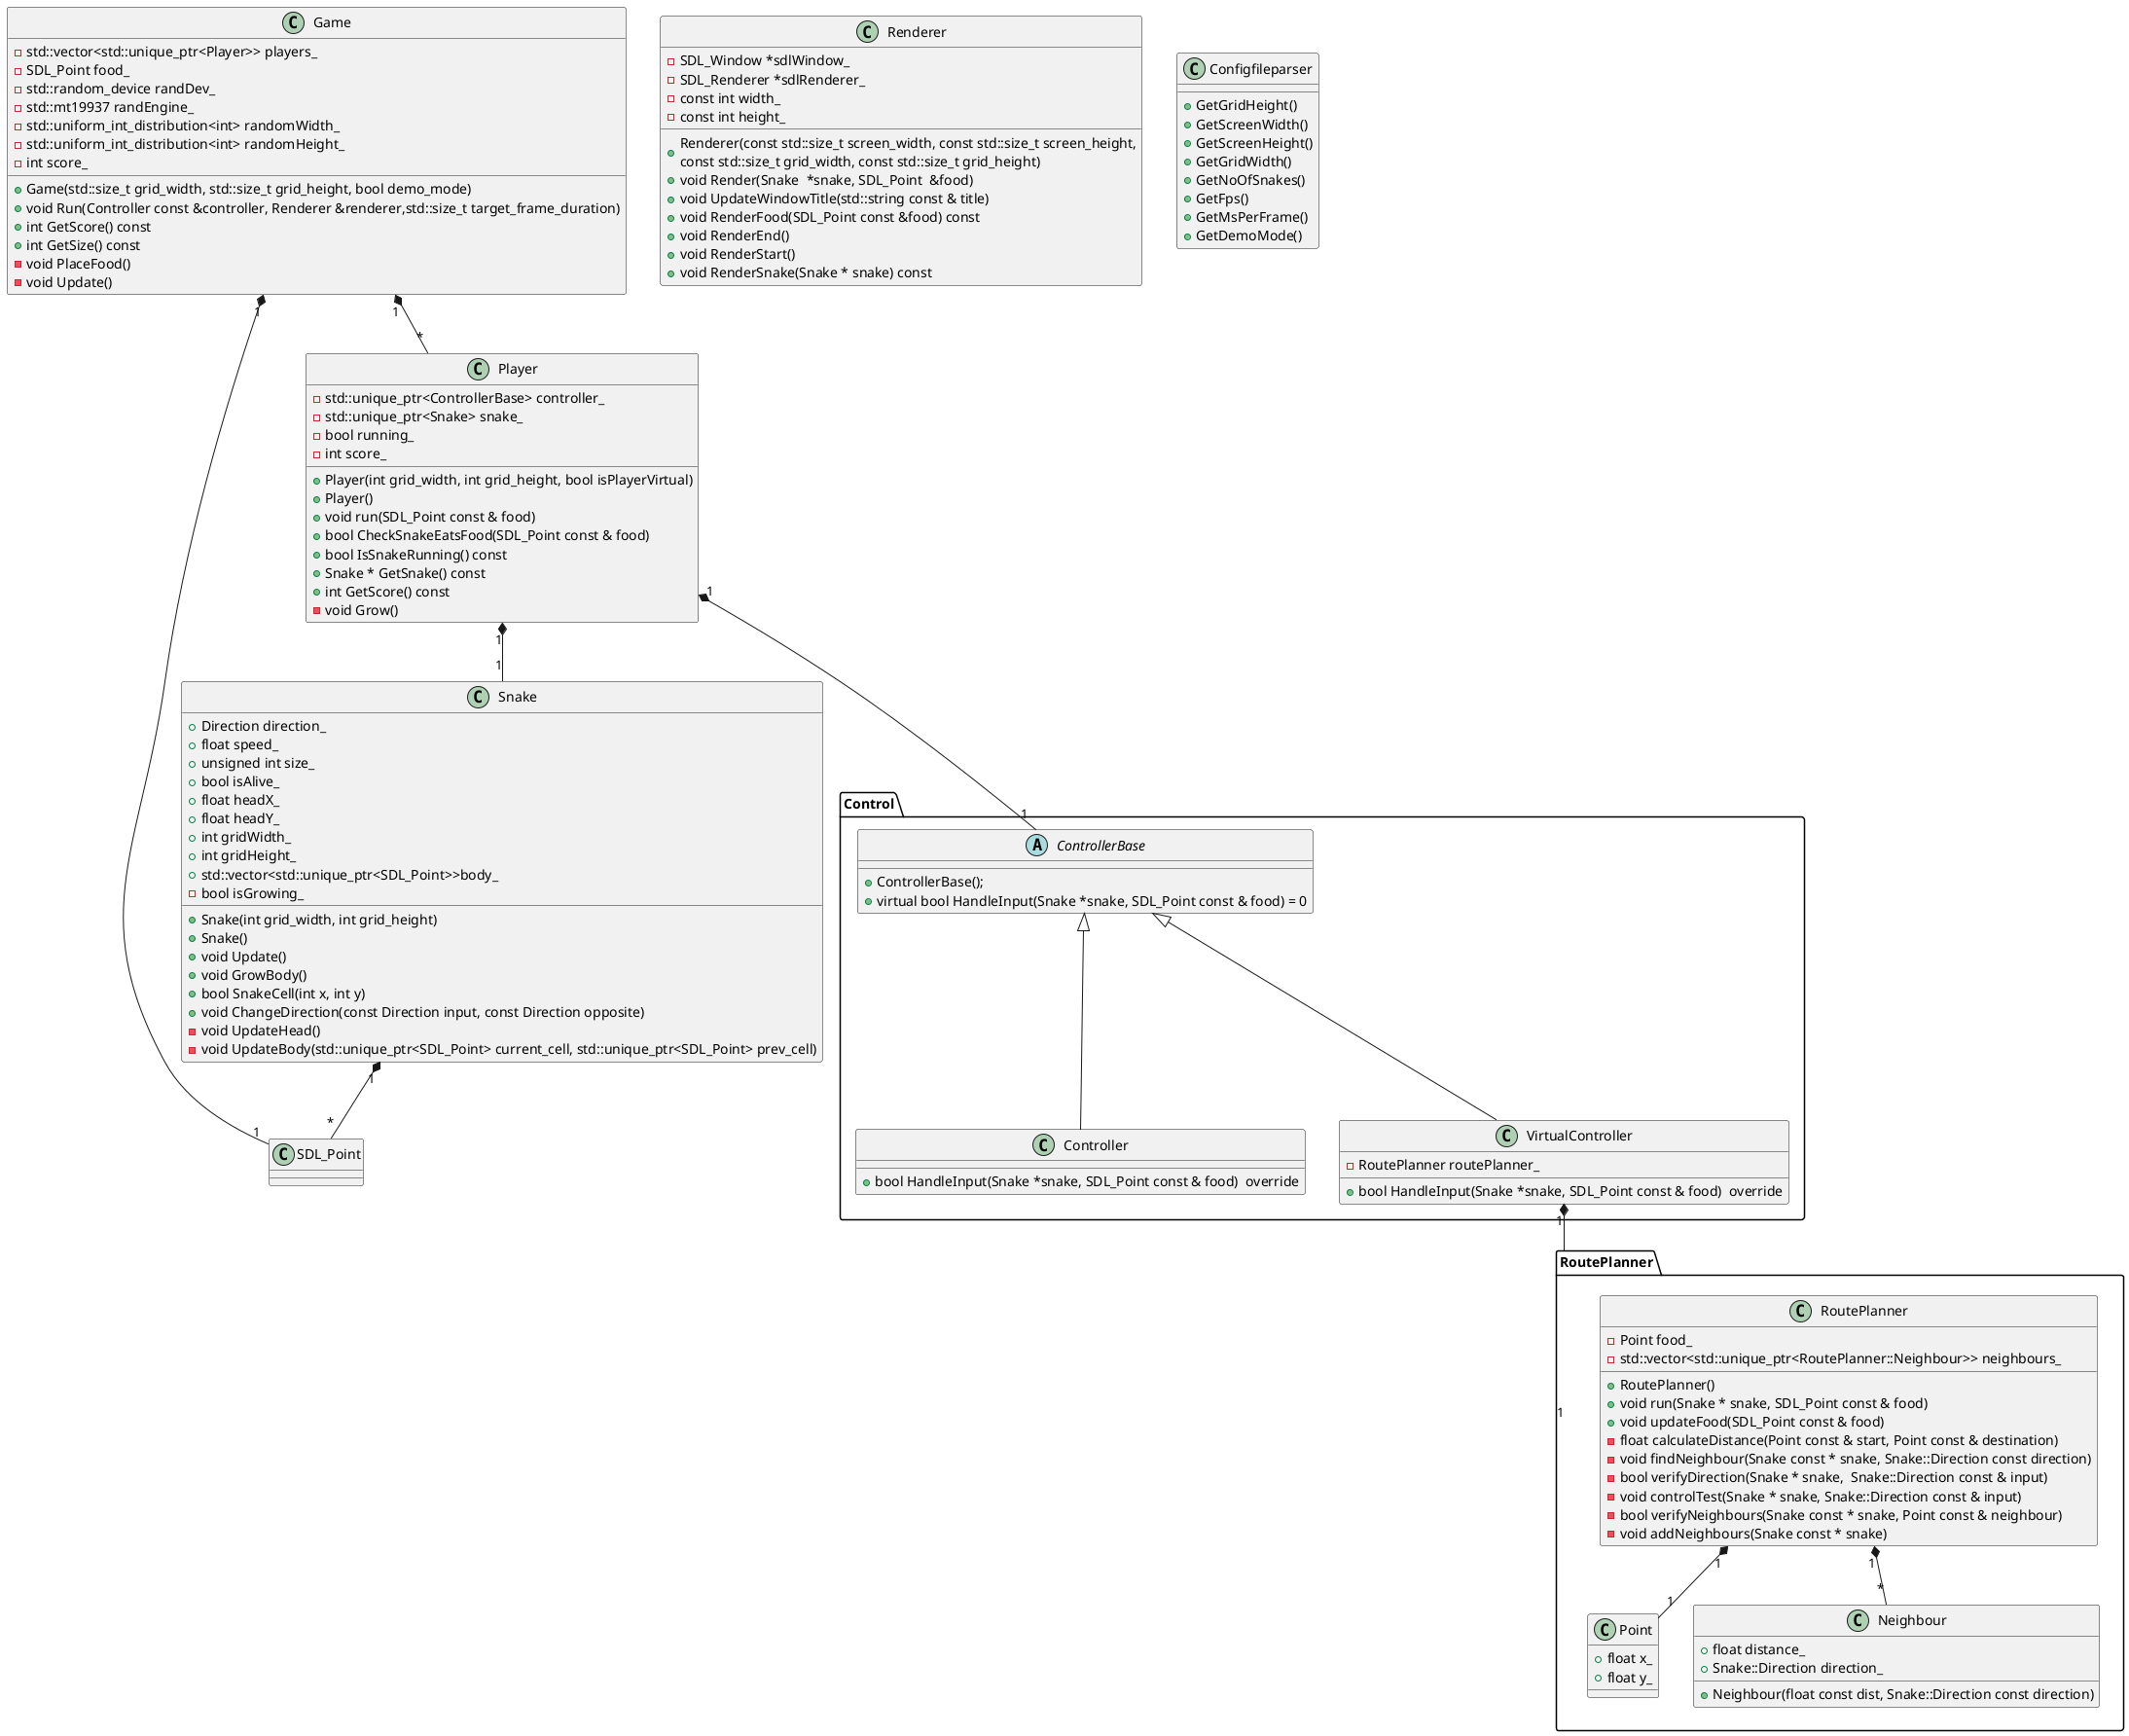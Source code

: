 @startuml
package RoutePlanner {
class RoutePlanner {
    + RoutePlanner()
    + void run(Snake * snake, SDL_Point const & food)
    + void updateFood(SDL_Point const & food)
    - float calculateDistance(Point const & start, Point const & destination)
    - void findNeighbour(Snake const * snake, Snake::Direction const direction)
    - bool verifyDirection(Snake * snake,  Snake::Direction const & input)
    - void controlTest(Snake * snake, Snake::Direction const & input)
    - bool verifyNeighbours(Snake const * snake, Point const & neighbour)
    - void addNeighbours(Snake const * snake)
    - Point food_
    - std::vector<std::unique_ptr<RoutePlanner::Neighbour>> neighbours_
}

class Point {
    + float x_
    + float y_
}
class Neighbour {
    + Neighbour(float const dist, Snake::Direction const direction)
    + float distance_
    + Snake::Direction direction_
}
RoutePlanner "1" *-- "1" Point
RoutePlanner "1" *-- "*" Neighbour
}

package Control {
abstract class ControllerBase {
    + ControllerBase();
    + virtual bool HandleInput(Snake *snake, SDL_Point const & food) = 0
}
class Controller {
    + bool HandleInput(Snake *snake, SDL_Point const & food)  override
}
class VirtualController {
    + bool HandleInput(Snake *snake, SDL_Point const & food)  override
    - RoutePlanner routePlanner_
}
ControllerBase <|-- Controller
ControllerBase <|-- VirtualController

} 

class Game {
    + Game(std::size_t grid_width, std::size_t grid_height, bool demo_mode)
    + void Run(Controller const &controller, Renderer &renderer,std::size_t target_frame_duration)
    + int GetScore() const
    + int GetSize() const
    - std::vector<std::unique_ptr<Player>> players_
    - SDL_Point food_
    - std::random_device randDev_
    - std::mt19937 randEngine_
    - std::uniform_int_distribution<int> randomWidth_
    - std::uniform_int_distribution<int> randomHeight_
    - int score_
    - void PlaceFood()
    - void Update()
}

class SDL_Point {
}

class Player {
    + Player(int grid_width, int grid_height, bool isPlayerVirtual)
    + Player()
    + void run(SDL_Point const & food)
    + bool CheckSnakeEatsFood(SDL_Point const & food)
    + bool IsSnakeRunning() const
    + Snake * GetSnake() const
    + int GetScore() const 
    - std::unique_ptr<ControllerBase> controller_
    - std::unique_ptr<Snake> snake_
    - bool running_
    - int score_
    - void Grow()
}

class Snake {
    + Snake(int grid_width, int grid_height)
    + Snake() 
    + void Update()
    + void GrowBody()
    + bool SnakeCell(int x, int y)
    + void ChangeDirection(const Direction input, const Direction opposite)
    + Direction direction_
    + float speed_
    + unsigned int size_
    + bool isAlive_
    + float headX_
    + float headY_
    + int gridWidth_
    + int gridHeight_
    + std::vector<std::unique_ptr<SDL_Point>>body_
    - void UpdateHead()
    - void UpdateBody(std::unique_ptr<SDL_Point> current_cell, std::unique_ptr<SDL_Point> prev_cell)
    - bool isGrowing_
}

class Renderer {
    + Renderer(const std::size_t screen_width, const std::size_t screen_height,\nconst std::size_t grid_width, const std::size_t grid_height)
    + void Render(Snake  *snake, SDL_Point  &food)
    + void UpdateWindowTitle(std::string const & title)
    + void RenderFood(SDL_Point const &food) const
    + void RenderEnd()
    + void RenderStart()
    + void RenderSnake(Snake * snake) const
    - SDL_Window *sdlWindow_
    - SDL_Renderer *sdlRenderer_
    - const int width_
    - const int height_
}

class Configfileparser {
+ GetGridHeight()
+ GetScreenWidth()
+ GetScreenHeight()
+ GetGridWidth()
+ GetNoOfSnakes()
+ GetFps()
+ GetMsPerFrame()
+ GetDemoMode()
}

VirtualController "1" *-- "1" RoutePlanner
Game "1" *-- "1" SDL_Point
Game "1" *-- "*" Player
Player "1" *-- "1" Snake
Player "1" *-- "1" ControllerBase
Snake "1" *-- "*" SDL_Point

@enduml